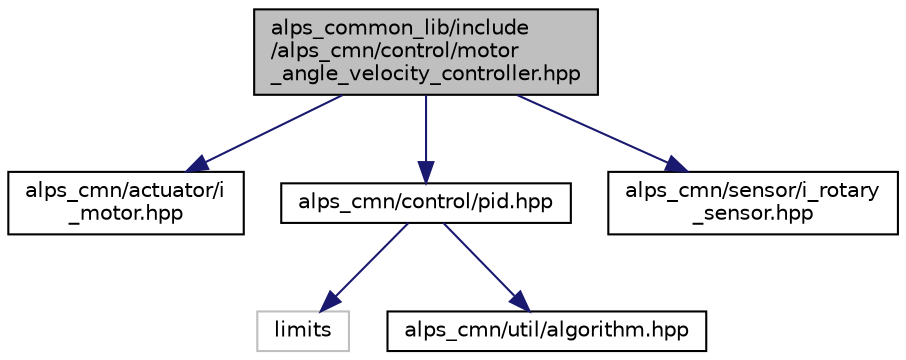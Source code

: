digraph "alps_common_lib/include/alps_cmn/control/motor_angle_velocity_controller.hpp"
{
 // LATEX_PDF_SIZE
  edge [fontname="Helvetica",fontsize="10",labelfontname="Helvetica",labelfontsize="10"];
  node [fontname="Helvetica",fontsize="10",shape=record];
  Node1 [label="alps_common_lib/include\l/alps_cmn/control/motor\l_angle_velocity_controller.hpp",height=0.2,width=0.4,color="black", fillcolor="grey75", style="filled", fontcolor="black",tooltip=" "];
  Node1 -> Node2 [color="midnightblue",fontsize="10",style="solid",fontname="Helvetica"];
  Node2 [label="alps_cmn/actuator/i\l_motor.hpp",height=0.2,width=0.4,color="black", fillcolor="white", style="filled",URL="$i__motor_8hpp.html",tooltip=" "];
  Node1 -> Node3 [color="midnightblue",fontsize="10",style="solid",fontname="Helvetica"];
  Node3 [label="alps_cmn/control/pid.hpp",height=0.2,width=0.4,color="black", fillcolor="white", style="filled",URL="$pid_8hpp.html",tooltip=" "];
  Node3 -> Node4 [color="midnightblue",fontsize="10",style="solid",fontname="Helvetica"];
  Node4 [label="limits",height=0.2,width=0.4,color="grey75", fillcolor="white", style="filled",tooltip=" "];
  Node3 -> Node5 [color="midnightblue",fontsize="10",style="solid",fontname="Helvetica"];
  Node5 [label="alps_cmn/util/algorithm.hpp",height=0.2,width=0.4,color="black", fillcolor="white", style="filled",URL="$algorithm_8hpp.html",tooltip=" "];
  Node1 -> Node6 [color="midnightblue",fontsize="10",style="solid",fontname="Helvetica"];
  Node6 [label="alps_cmn/sensor/i_rotary\l_sensor.hpp",height=0.2,width=0.4,color="black", fillcolor="white", style="filled",URL="$i__rotary__sensor_8hpp.html",tooltip=" "];
}
